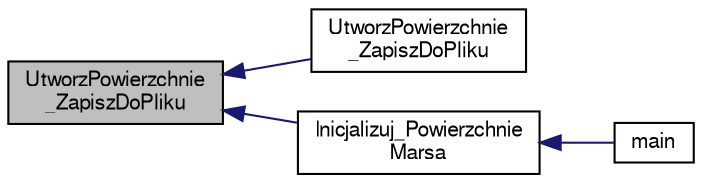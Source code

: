 digraph "UtworzPowierzchnie_ZapiszDoPliku"
{
  edge [fontname="FreeSans",fontsize="10",labelfontname="FreeSans",labelfontsize="10"];
  node [fontname="FreeSans",fontsize="10",shape=record];
  rankdir="LR";
  Node5 [label="UtworzPowierzchnie\l_ZapiszDoPliku",height=0.2,width=0.4,color="black", fillcolor="grey75", style="filled", fontcolor="black"];
  Node5 -> Node6 [dir="back",color="midnightblue",fontsize="10",style="solid",fontname="FreeSans"];
  Node6 [label="UtworzPowierzchnie\l_ZapiszDoPliku",height=0.2,width=0.4,color="black", fillcolor="white", style="filled",URL="$a00041.html#a90f8388bf4b0322ca71017caae3e0d73"];
  Node5 -> Node7 [dir="back",color="midnightblue",fontsize="10",style="solid",fontname="FreeSans"];
  Node7 [label="Inicjalizuj_Powierzchnie\lMarsa",height=0.2,width=0.4,color="black", fillcolor="white", style="filled",URL="$a00041.html#a4ea2370930491646c4519a1f689f117c",tooltip="Inicjalizuje model powierzchni Marsa. "];
  Node7 -> Node8 [dir="back",color="midnightblue",fontsize="10",style="solid",fontname="FreeSans"];
  Node8 [label="main",height=0.2,width=0.4,color="black", fillcolor="white", style="filled",URL="$a00035.html#ae66f6b31b5ad750f1fe042a706a4e3d4"];
}

